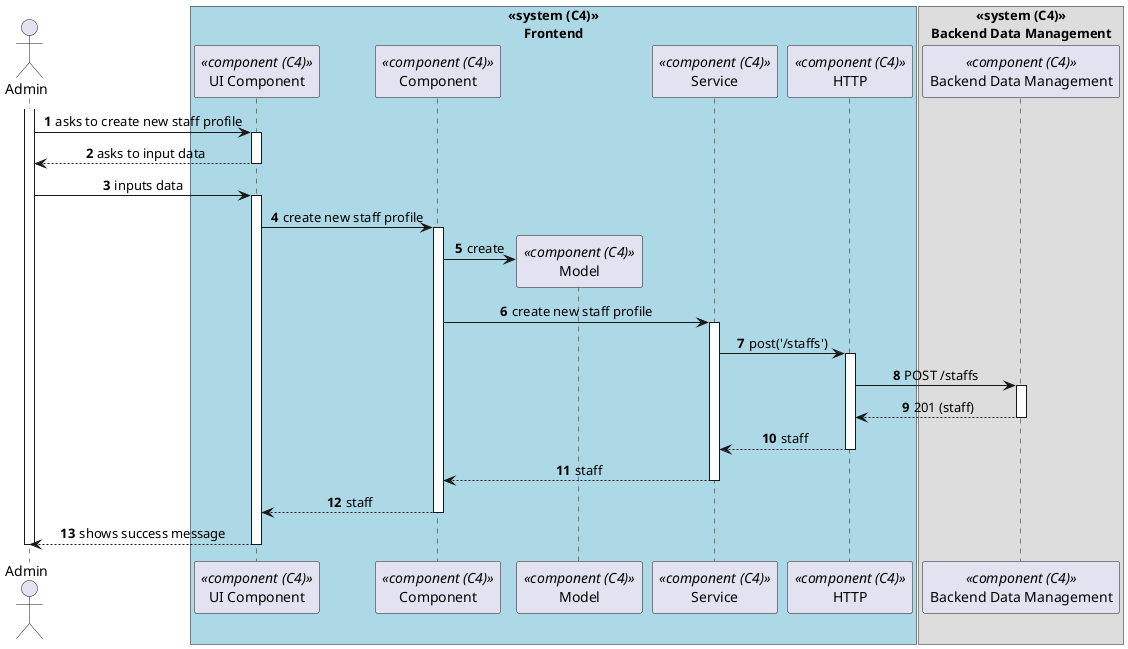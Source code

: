 @startuml process-view
autonumber
skinparam DefaultTextAlignment center
actor Admin as "Admin"
box "<<system (C4)>>\nFrontend"#LightBlue
    participant ComponentUI as "UI Component" <<component (C4)>>
    participant Component as "Component" <<component (C4)>>
    participant Model as "Model" <<component (C4)>>
    participant SRV as "Service" <<component (C4)>>
    participant HTTP as "HTTP" <<component (C4)>>
end box

box "<<system (C4)>>\nBackend Data Management"
  participant BackendDataManagement as "Backend Data Management" <<component (C4)>>
end box

activate Admin
    Admin -> ComponentUI : asks to create new staff profile
    activate ComponentUI
        ComponentUI --> Admin : asks to input data
    deactivate ComponentUI
    Admin -> ComponentUI : inputs data
    activate ComponentUI
        ComponentUI -> Component : create new staff profile
        activate Component
            Component -> Model** : create            
            Component -> SRV : create new staff profile
            activate SRV
                SRV -> HTTP : post('/staffs')
                activate HTTP
                    HTTP -> BackendDataManagement : POST /staffs
                    activate BackendDataManagement
                        BackendDataManagement --> HTTP : 201 (staff)
                    deactivate BackendDataManagement
                    HTTP --> SRV : staff
                deactivate HTTP
                SRV --> Component : staff
            deactivate SRV
            Component --> ComponentUI : staff
        deactivate Component
    Admin <-- ComponentUI : shows success message
    deactivate ComponentUI
deactivate Admin

@enduml
